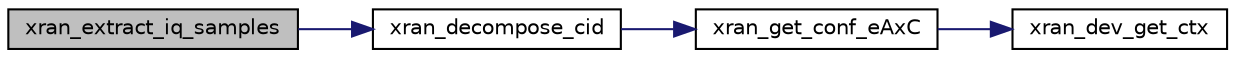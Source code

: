 digraph "xran_extract_iq_samples"
{
 // LATEX_PDF_SIZE
  edge [fontname="Helvetica",fontsize="10",labelfontname="Helvetica",labelfontsize="10"];
  node [fontname="Helvetica",fontsize="10",shape=record];
  rankdir="LR";
  Node1 [label="xran_extract_iq_samples",height=0.2,width=0.4,color="black", fillcolor="grey75", style="filled", fontcolor="black",tooltip="Function extracts IQ samples from received mbuf packet."];
  Node1 -> Node2 [color="midnightblue",fontsize="10",style="solid",fontname="Helvetica"];
  Node2 [label="xran_decompose_cid",height=0.2,width=0.4,color="black", fillcolor="white", style="filled",URL="$xran__transport_8h.html#ab08a85b6527f45a9ba22d25061a96a3c",tooltip="Decompose ecpriRtcid/ecpriPcid."];
  Node2 -> Node3 [color="midnightblue",fontsize="10",style="solid",fontname="Helvetica"];
  Node3 [label="xran_get_conf_eAxC",height=0.2,width=0.4,color="black", fillcolor="white", style="filled",URL="$xran__common_8h.html#a761e3947dcc547008a12a9cca10b1ea0",tooltip="Get the configuration of eAxC ID."];
  Node3 -> Node4 [color="midnightblue",fontsize="10",style="solid",fontname="Helvetica"];
  Node4 [label="xran_dev_get_ctx",height=0.2,width=0.4,color="black", fillcolor="white", style="filled",URL="$xran__main_8c.html#aa09e72e94d2a1d891e86f4c09b0f8b21",tooltip=" "];
}
